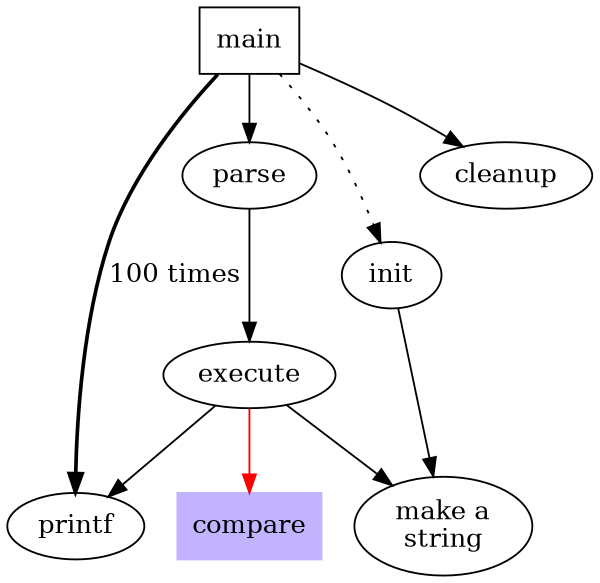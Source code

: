 digraph G {
  size="4,4";

  node_1 [label="main",shape="box"];
  node_2 [label="parse"];
  node_3 [label="execute"];
  node_4 [label="init"];
  node_5 [label="cleanup"];
  node_6 [label="make a
string"];
  node_7 [label="printf"];
  node_8 [label="compare",shape="box",style="filled",color=".7 .3 1.0"];

  node_1 -> node_2 [weight="8"];
  node_2 -> node_3;
  node_1 -> node_4 [style="dotted"];
  node_1 -> node_5;
  node_3 -> node_6;
  node_3 -> node_7;
  node_4 -> node_6;
  node_1 -> node_7 [style="bold",label="100 times"];
  node_3 -> node_8 [color="red"];
}